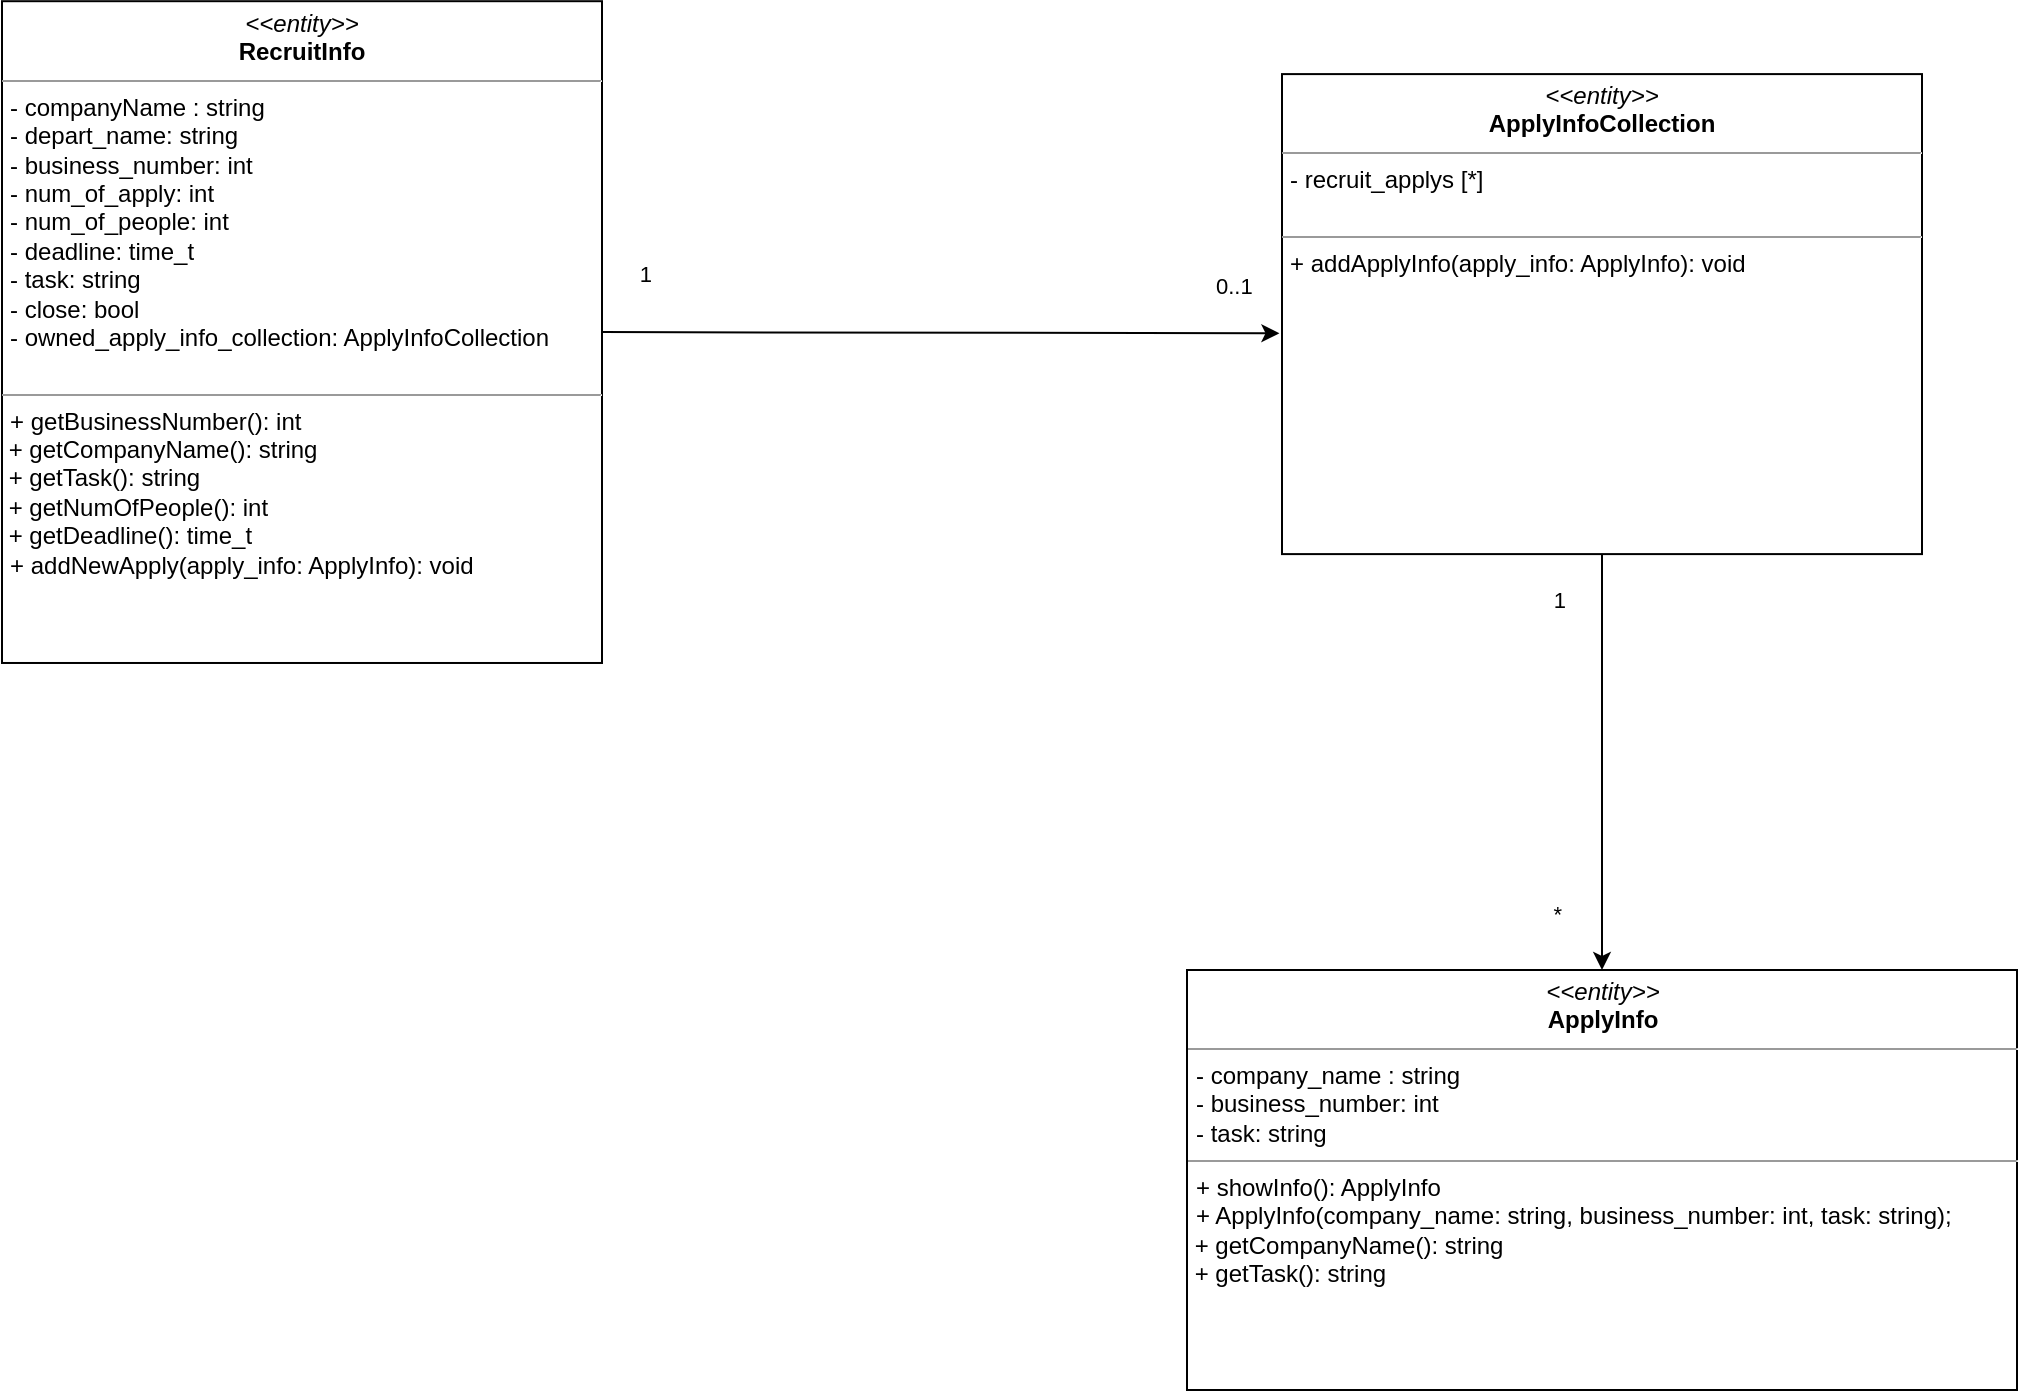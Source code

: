 <mxfile version="21.2.8" type="device">
  <diagram id="C5RBs43oDa-KdzZeNtuy" name="Page-1">
    <mxGraphModel dx="367" dy="-495" grid="1" gridSize="10" guides="1" tooltips="1" connect="1" arrows="1" fold="1" page="1" pageScale="1" pageWidth="827" pageHeight="1169" math="0" shadow="0">
      <root>
        <mxCell id="WIyWlLk6GJQsqaUBKTNV-0" />
        <mxCell id="WIyWlLk6GJQsqaUBKTNV-1" parent="WIyWlLk6GJQsqaUBKTNV-0" />
        <mxCell id="tDF_7e7FCLrrjTGJTo32-5" value="&lt;p style=&quot;margin:0px;margin-top:4px;text-align:center;&quot;&gt;&lt;i&gt;&amp;lt;&amp;lt;entity&amp;gt;&amp;gt;&lt;/i&gt;&lt;br&gt;&lt;b&gt;RecruitInfo&lt;/b&gt;&lt;/p&gt;&lt;hr style=&quot;border-color: var(--border-color);&quot; size=&quot;1&quot;&gt;&lt;p style=&quot;border-color: var(--border-color); margin: 0px 0px 0px 4px;&quot;&gt;- companyName : string&lt;/p&gt;&lt;p style=&quot;border-color: var(--border-color); margin: 0px 0px 0px 4px;&quot;&gt;- depart_name: string&lt;/p&gt;&lt;p style=&quot;border-color: var(--border-color); margin: 0px 0px 0px 4px;&quot;&gt;- business_number: int&lt;/p&gt;&lt;p style=&quot;border-color: var(--border-color); margin: 0px 0px 0px 4px;&quot;&gt;- num_of_apply: int&lt;/p&gt;&lt;p style=&quot;border-color: var(--border-color); margin: 0px 0px 0px 4px;&quot;&gt;- num_of_people: int&lt;/p&gt;&lt;p style=&quot;border-color: var(--border-color); margin: 0px 0px 0px 4px;&quot;&gt;-&amp;nbsp;&lt;span style=&quot;background-color: initial;&quot;&gt;deadline: time_t&lt;/span&gt;&lt;/p&gt;&lt;p style=&quot;border-color: var(--border-color); margin: 0px 0px 0px 4px;&quot;&gt;&lt;span style=&quot;background-color: initial;&quot;&gt;- task: string&lt;/span&gt;&lt;/p&gt;&lt;p style=&quot;border-color: var(--border-color); margin: 0px 0px 0px 4px;&quot;&gt;&lt;span style=&quot;background-color: initial;&quot;&gt;- close: bool&lt;/span&gt;&lt;/p&gt;&lt;p style=&quot;border-color: var(--border-color); margin: 0px 0px 0px 4px;&quot;&gt;&lt;span style=&quot;background-color: initial;&quot;&gt;- owned_apply_info_collection: ApplyInfoCollection&lt;/span&gt;&lt;/p&gt;&lt;p style=&quot;border-color: var(--border-color); margin: 0px 0px 0px 4px;&quot;&gt;&lt;span style=&quot;background-color: initial;&quot;&gt;&lt;br&gt;&lt;/span&gt;&lt;/p&gt;&lt;hr size=&quot;1&quot;&gt;&lt;p style=&quot;margin:0px;margin-left:4px;&quot;&gt;+ getBusinessNumber(): int&lt;/p&gt;&amp;nbsp;+ getCompanyName(): string&lt;br&gt;&amp;nbsp;+ getTask(): string&lt;br&gt;&amp;nbsp;+ getNumOfPeople(): int&lt;br&gt;&amp;nbsp;+ getDeadline(): time_t&lt;br&gt;&lt;p style=&quot;margin:0px;margin-left:4px;&quot;&gt;+ addNewApply(apply_info: ApplyInfo): void&lt;/p&gt;" style="verticalAlign=top;align=left;overflow=fill;fontSize=12;fontFamily=Helvetica;html=1;whiteSpace=wrap;" parent="WIyWlLk6GJQsqaUBKTNV-1" vertex="1">
          <mxGeometry x="1430" y="1315.6" width="300" height="330.89" as="geometry" />
        </mxCell>
        <mxCell id="tDF_7e7FCLrrjTGJTo32-6" value="&lt;p style=&quot;margin:0px;margin-top:4px;text-align:center;&quot;&gt;&lt;i&gt;&amp;lt;&amp;lt;entity&amp;gt;&amp;gt;&lt;/i&gt;&lt;br&gt;&lt;b&gt;ApplyInfo&lt;/b&gt;&lt;/p&gt;&lt;hr style=&quot;border-color: var(--border-color);&quot; size=&quot;1&quot;&gt;&lt;p style=&quot;border-color: var(--border-color); margin: 0px 0px 0px 4px;&quot;&gt;- company_name : string&lt;/p&gt;&lt;p style=&quot;border-color: var(--border-color); margin: 0px 0px 0px 4px;&quot;&gt;- business_number: int&lt;/p&gt;&lt;p style=&quot;border-color: var(--border-color); margin: 0px 0px 0px 4px;&quot;&gt;- task: string&lt;/p&gt;&lt;hr size=&quot;1&quot;&gt;&lt;p style=&quot;margin:0px;margin-left:4px;&quot;&gt;+ showInfo(): ApplyInfo&lt;br&gt;&lt;/p&gt;&lt;p style=&quot;margin:0px;margin-left:4px;&quot;&gt;+ ApplyInfo(company_name: string,&amp;nbsp;business_number: int,&amp;nbsp;task: string);&lt;/p&gt;&amp;nbsp;+ getCompanyName(): string&lt;br&gt;&amp;nbsp;+ getTask(): string" style="verticalAlign=top;align=left;overflow=fill;fontSize=12;fontFamily=Helvetica;html=1;whiteSpace=wrap;" parent="WIyWlLk6GJQsqaUBKTNV-1" vertex="1">
          <mxGeometry x="2022.5" y="1800" width="415" height="210" as="geometry" />
        </mxCell>
        <mxCell id="tDF_7e7FCLrrjTGJTo32-19" value="&lt;p style=&quot;margin:0px;margin-top:4px;text-align:center;&quot;&gt;&lt;i&gt;&amp;lt;&amp;lt;entity&amp;gt;&amp;gt;&lt;/i&gt;&lt;br&gt;&lt;b&gt;ApplyInfoCollection&lt;/b&gt;&lt;/p&gt;&lt;hr style=&quot;border-color: var(--border-color);&quot; size=&quot;1&quot;&gt;&lt;p style=&quot;border-color: var(--border-color); margin: 0px 0px 0px 4px;&quot;&gt;-&amp;nbsp;recruit_applys&lt;span style=&quot;background-color: initial;&quot;&gt;&amp;nbsp;[*]&lt;/span&gt;&lt;/p&gt;&lt;p style=&quot;border-color: var(--border-color); margin: 0px 0px 0px 4px;&quot;&gt;&lt;span style=&quot;background-color: initial;&quot;&gt;&lt;br&gt;&lt;/span&gt;&lt;/p&gt;&lt;hr size=&quot;1&quot;&gt;&lt;p style=&quot;margin:0px;margin-left:4px;&quot;&gt;+ addApplyInfo(apply_info: ApplyInfo): void&lt;/p&gt;" style="verticalAlign=top;align=left;overflow=fill;fontSize=12;fontFamily=Helvetica;html=1;whiteSpace=wrap;" parent="WIyWlLk6GJQsqaUBKTNV-1" vertex="1">
          <mxGeometry x="2070" y="1352.05" width="320" height="240" as="geometry" />
        </mxCell>
        <mxCell id="tDF_7e7FCLrrjTGJTo32-8" value="1" style="edgeLabel;resizable=0;html=1;align=right;verticalAlign=bottom;" parent="WIyWlLk6GJQsqaUBKTNV-1" connectable="0" vertex="1">
          <mxGeometry x="1755" y="1460" as="geometry" />
        </mxCell>
        <mxCell id="tDF_7e7FCLrrjTGJTo32-9" value="0..1" style="edgeLabel;resizable=0;html=1;align=left;verticalAlign=bottom;" parent="WIyWlLk6GJQsqaUBKTNV-1" connectable="0" vertex="1">
          <mxGeometry x="1890" y="1599.11" as="geometry">
            <mxPoint x="145" y="-133" as="offset" />
          </mxGeometry>
        </mxCell>
        <mxCell id="tDF_7e7FCLrrjTGJTo32-21" value="" style="endArrow=classic;html=1;rounded=0;exitX=1;exitY=0.5;exitDx=0;exitDy=0;entryX=-0.004;entryY=0.54;entryDx=0;entryDy=0;entryPerimeter=0;" parent="WIyWlLk6GJQsqaUBKTNV-1" source="tDF_7e7FCLrrjTGJTo32-5" target="tDF_7e7FCLrrjTGJTo32-19" edge="1">
          <mxGeometry width="50" height="50" relative="1" as="geometry">
            <mxPoint x="1865" y="1460" as="sourcePoint" />
            <mxPoint x="1915" y="1410" as="targetPoint" />
          </mxGeometry>
        </mxCell>
        <mxCell id="tDF_7e7FCLrrjTGJTo32-23" style="edgeStyle=orthogonalEdgeStyle;rounded=0;orthogonalLoop=1;jettySize=auto;html=1;exitX=0.5;exitY=1;exitDx=0;exitDy=0;entryX=0.5;entryY=0;entryDx=0;entryDy=0;" parent="WIyWlLk6GJQsqaUBKTNV-1" source="tDF_7e7FCLrrjTGJTo32-19" target="tDF_7e7FCLrrjTGJTo32-6" edge="1">
          <mxGeometry relative="1" as="geometry" />
        </mxCell>
        <mxCell id="tDF_7e7FCLrrjTGJTo32-26" value="*" style="edgeLabel;resizable=0;html=1;align=right;verticalAlign=bottom;" parent="WIyWlLk6GJQsqaUBKTNV-1" connectable="0" vertex="1">
          <mxGeometry x="2166" y="1770" as="geometry">
            <mxPoint x="44" y="10" as="offset" />
          </mxGeometry>
        </mxCell>
        <mxCell id="tDF_7e7FCLrrjTGJTo32-31" value="1" style="edgeLabel;resizable=0;html=1;align=right;verticalAlign=bottom;" parent="WIyWlLk6GJQsqaUBKTNV-1" connectable="0" vertex="1">
          <mxGeometry x="2166" y="1620" as="geometry">
            <mxPoint x="46" y="3" as="offset" />
          </mxGeometry>
        </mxCell>
      </root>
    </mxGraphModel>
  </diagram>
</mxfile>
